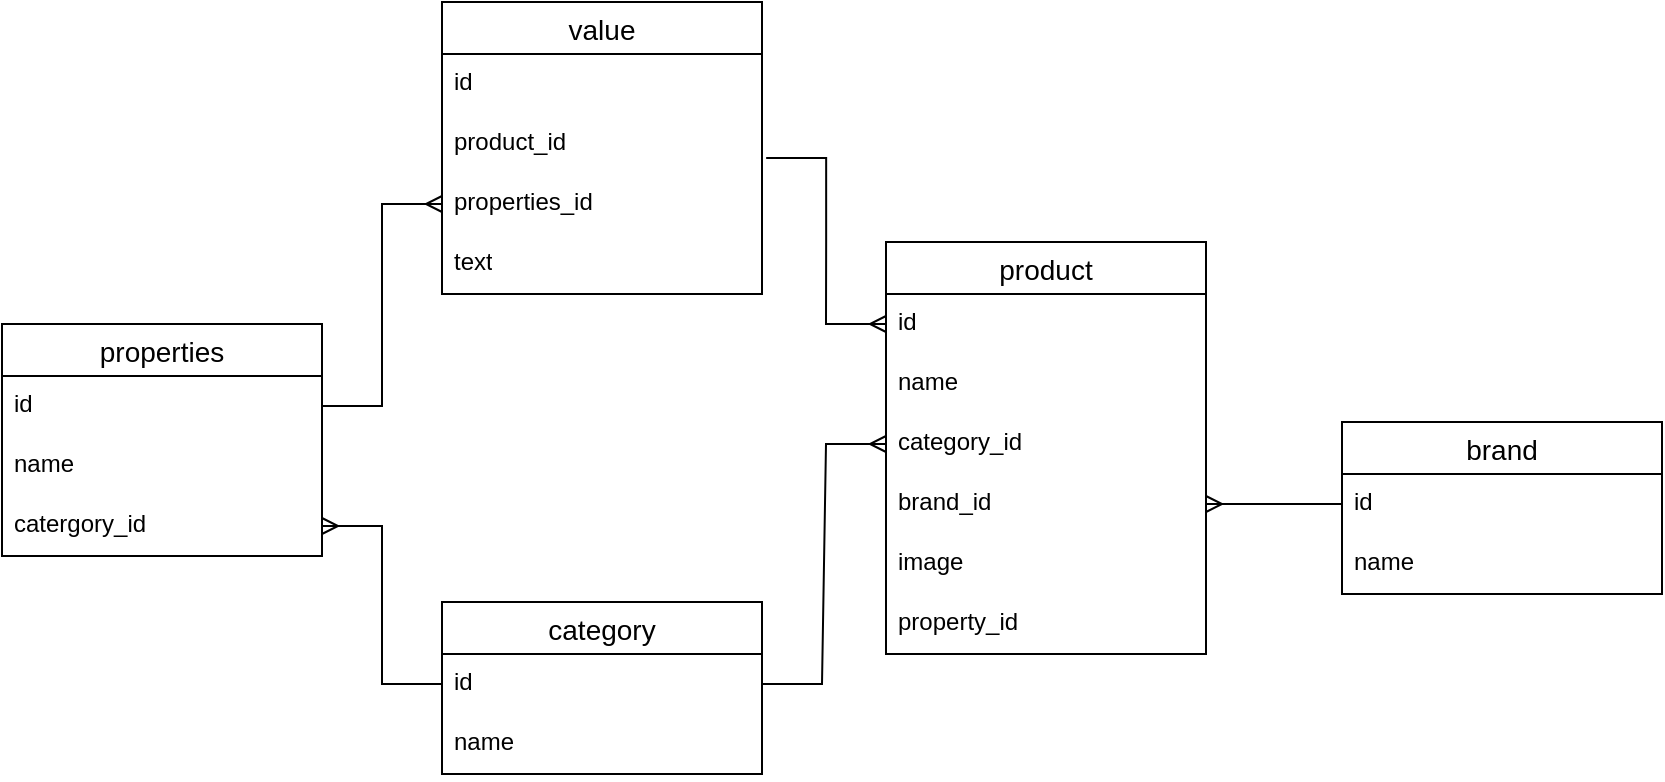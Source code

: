 <mxfile version="21.6.1" type="github">
  <diagram name="Страница 1" id="HL-aAaVnKxITwt3xPzuH">
    <mxGraphModel dx="2261" dy="827" grid="1" gridSize="10" guides="1" tooltips="1" connect="1" arrows="1" fold="1" page="1" pageScale="1" pageWidth="827" pageHeight="1169" math="0" shadow="0">
      <root>
        <mxCell id="0" />
        <mxCell id="1" parent="0" />
        <mxCell id="Q9KGipde5ENm3PDk6Z-R-1" value="category" style="swimlane;fontStyle=0;childLayout=stackLayout;horizontal=1;startSize=26;horizontalStack=0;resizeParent=1;resizeParentMax=0;resizeLast=0;collapsible=1;marginBottom=0;align=center;fontSize=14;" parent="1" vertex="1">
          <mxGeometry x="160" y="460" width="160" height="86" as="geometry" />
        </mxCell>
        <mxCell id="Q9KGipde5ENm3PDk6Z-R-2" value="id" style="text;strokeColor=none;fillColor=none;spacingLeft=4;spacingRight=4;overflow=hidden;rotatable=0;points=[[0,0.5],[1,0.5]];portConstraint=eastwest;fontSize=12;whiteSpace=wrap;html=1;" parent="Q9KGipde5ENm3PDk6Z-R-1" vertex="1">
          <mxGeometry y="26" width="160" height="30" as="geometry" />
        </mxCell>
        <mxCell id="Q9KGipde5ENm3PDk6Z-R-3" value="name" style="text;strokeColor=none;fillColor=none;spacingLeft=4;spacingRight=4;overflow=hidden;rotatable=0;points=[[0,0.5],[1,0.5]];portConstraint=eastwest;fontSize=12;whiteSpace=wrap;html=1;" parent="Q9KGipde5ENm3PDk6Z-R-1" vertex="1">
          <mxGeometry y="56" width="160" height="30" as="geometry" />
        </mxCell>
        <mxCell id="HvcPE76jBNMiAiTNhnHb-1" value="brand" style="swimlane;fontStyle=0;childLayout=stackLayout;horizontal=1;startSize=26;horizontalStack=0;resizeParent=1;resizeParentMax=0;resizeLast=0;collapsible=1;marginBottom=0;align=center;fontSize=14;" parent="1" vertex="1">
          <mxGeometry x="610" y="370" width="160" height="86" as="geometry" />
        </mxCell>
        <mxCell id="HvcPE76jBNMiAiTNhnHb-2" value="id" style="text;strokeColor=none;fillColor=none;spacingLeft=4;spacingRight=4;overflow=hidden;rotatable=0;points=[[0,0.5],[1,0.5]];portConstraint=eastwest;fontSize=12;whiteSpace=wrap;html=1;" parent="HvcPE76jBNMiAiTNhnHb-1" vertex="1">
          <mxGeometry y="26" width="160" height="30" as="geometry" />
        </mxCell>
        <mxCell id="HvcPE76jBNMiAiTNhnHb-3" value="name" style="text;strokeColor=none;fillColor=none;spacingLeft=4;spacingRight=4;overflow=hidden;rotatable=0;points=[[0,0.5],[1,0.5]];portConstraint=eastwest;fontSize=12;whiteSpace=wrap;html=1;" parent="HvcPE76jBNMiAiTNhnHb-1" vertex="1">
          <mxGeometry y="56" width="160" height="30" as="geometry" />
        </mxCell>
        <mxCell id="HvcPE76jBNMiAiTNhnHb-4" value="product" style="swimlane;fontStyle=0;childLayout=stackLayout;horizontal=1;startSize=26;horizontalStack=0;resizeParent=1;resizeParentMax=0;resizeLast=0;collapsible=1;marginBottom=0;align=center;fontSize=14;" parent="1" vertex="1">
          <mxGeometry x="382" y="280" width="160" height="206" as="geometry" />
        </mxCell>
        <mxCell id="HvcPE76jBNMiAiTNhnHb-5" value="id" style="text;strokeColor=none;fillColor=none;spacingLeft=4;spacingRight=4;overflow=hidden;rotatable=0;points=[[0,0.5],[1,0.5]];portConstraint=eastwest;fontSize=12;whiteSpace=wrap;html=1;" parent="HvcPE76jBNMiAiTNhnHb-4" vertex="1">
          <mxGeometry y="26" width="160" height="30" as="geometry" />
        </mxCell>
        <mxCell id="HvcPE76jBNMiAiTNhnHb-6" value="name" style="text;strokeColor=none;fillColor=none;spacingLeft=4;spacingRight=4;overflow=hidden;rotatable=0;points=[[0,0.5],[1,0.5]];portConstraint=eastwest;fontSize=12;whiteSpace=wrap;html=1;" parent="HvcPE76jBNMiAiTNhnHb-4" vertex="1">
          <mxGeometry y="56" width="160" height="30" as="geometry" />
        </mxCell>
        <mxCell id="ccriTdqRiZHfBFEoSvjd-1" value="category_id" style="text;strokeColor=none;fillColor=none;spacingLeft=4;spacingRight=4;overflow=hidden;rotatable=0;points=[[0,0.5],[1,0.5]];portConstraint=eastwest;fontSize=12;whiteSpace=wrap;html=1;" parent="HvcPE76jBNMiAiTNhnHb-4" vertex="1">
          <mxGeometry y="86" width="160" height="30" as="geometry" />
        </mxCell>
        <mxCell id="ccriTdqRiZHfBFEoSvjd-2" value="brand_id" style="text;strokeColor=none;fillColor=none;spacingLeft=4;spacingRight=4;overflow=hidden;rotatable=0;points=[[0,0.5],[1,0.5]];portConstraint=eastwest;fontSize=12;whiteSpace=wrap;html=1;" parent="HvcPE76jBNMiAiTNhnHb-4" vertex="1">
          <mxGeometry y="116" width="160" height="30" as="geometry" />
        </mxCell>
        <mxCell id="ccriTdqRiZHfBFEoSvjd-5" value="image" style="text;strokeColor=none;fillColor=none;spacingLeft=4;spacingRight=4;overflow=hidden;rotatable=0;points=[[0,0.5],[1,0.5]];portConstraint=eastwest;fontSize=12;whiteSpace=wrap;html=1;" parent="HvcPE76jBNMiAiTNhnHb-4" vertex="1">
          <mxGeometry y="146" width="160" height="30" as="geometry" />
        </mxCell>
        <mxCell id="eqXulxO7dNH56kUQ1X1c-15" value="property_id" style="text;strokeColor=none;fillColor=none;spacingLeft=4;spacingRight=4;overflow=hidden;rotatable=0;points=[[0,0.5],[1,0.5]];portConstraint=eastwest;fontSize=12;whiteSpace=wrap;html=1;" vertex="1" parent="HvcPE76jBNMiAiTNhnHb-4">
          <mxGeometry y="176" width="160" height="30" as="geometry" />
        </mxCell>
        <mxCell id="ccriTdqRiZHfBFEoSvjd-3" value="" style="edgeStyle=entityRelationEdgeStyle;fontSize=12;html=1;endArrow=ERmany;rounded=0;entryX=0;entryY=0.5;entryDx=0;entryDy=0;" parent="1" source="Q9KGipde5ENm3PDk6Z-R-2" target="ccriTdqRiZHfBFEoSvjd-1" edge="1">
          <mxGeometry width="100" height="100" relative="1" as="geometry">
            <mxPoint x="310" y="220" as="sourcePoint" />
            <mxPoint x="410" y="120" as="targetPoint" />
          </mxGeometry>
        </mxCell>
        <mxCell id="ccriTdqRiZHfBFEoSvjd-4" value="" style="edgeStyle=entityRelationEdgeStyle;fontSize=12;html=1;endArrow=ERmany;rounded=0;" parent="1" source="HvcPE76jBNMiAiTNhnHb-2" target="ccriTdqRiZHfBFEoSvjd-2" edge="1">
          <mxGeometry width="100" height="100" relative="1" as="geometry">
            <mxPoint x="470" y="370" as="sourcePoint" />
            <mxPoint x="570" y="270" as="targetPoint" />
          </mxGeometry>
        </mxCell>
        <mxCell id="ccriTdqRiZHfBFEoSvjd-6" value="properties" style="swimlane;fontStyle=0;childLayout=stackLayout;horizontal=1;startSize=26;horizontalStack=0;resizeParent=1;resizeParentMax=0;resizeLast=0;collapsible=1;marginBottom=0;align=center;fontSize=14;" parent="1" vertex="1">
          <mxGeometry x="-60" y="321" width="160" height="116" as="geometry" />
        </mxCell>
        <mxCell id="ccriTdqRiZHfBFEoSvjd-7" value="id" style="text;strokeColor=none;fillColor=none;spacingLeft=4;spacingRight=4;overflow=hidden;rotatable=0;points=[[0,0.5],[1,0.5]];portConstraint=eastwest;fontSize=12;whiteSpace=wrap;html=1;" parent="ccriTdqRiZHfBFEoSvjd-6" vertex="1">
          <mxGeometry y="26" width="160" height="30" as="geometry" />
        </mxCell>
        <mxCell id="ccriTdqRiZHfBFEoSvjd-8" value="name" style="text;strokeColor=none;fillColor=none;spacingLeft=4;spacingRight=4;overflow=hidden;rotatable=0;points=[[0,0.5],[1,0.5]];portConstraint=eastwest;fontSize=12;whiteSpace=wrap;html=1;" parent="ccriTdqRiZHfBFEoSvjd-6" vertex="1">
          <mxGeometry y="56" width="160" height="30" as="geometry" />
        </mxCell>
        <mxCell id="wIhJw7m2E7pvbSrYXd25-1" value="catergory_id" style="text;strokeColor=none;fillColor=none;spacingLeft=4;spacingRight=4;overflow=hidden;rotatable=0;points=[[0,0.5],[1,0.5]];portConstraint=eastwest;fontSize=12;whiteSpace=wrap;html=1;" parent="ccriTdqRiZHfBFEoSvjd-6" vertex="1">
          <mxGeometry y="86" width="160" height="30" as="geometry" />
        </mxCell>
        <mxCell id="eqXulxO7dNH56kUQ1X1c-1" value="value" style="swimlane;fontStyle=0;childLayout=stackLayout;horizontal=1;startSize=26;horizontalStack=0;resizeParent=1;resizeParentMax=0;resizeLast=0;collapsible=1;marginBottom=0;align=center;fontSize=14;" vertex="1" parent="1">
          <mxGeometry x="160" y="160" width="160" height="146" as="geometry" />
        </mxCell>
        <mxCell id="eqXulxO7dNH56kUQ1X1c-2" value="id" style="text;strokeColor=none;fillColor=none;spacingLeft=4;spacingRight=4;overflow=hidden;rotatable=0;points=[[0,0.5],[1,0.5]];portConstraint=eastwest;fontSize=12;whiteSpace=wrap;html=1;" vertex="1" parent="eqXulxO7dNH56kUQ1X1c-1">
          <mxGeometry y="26" width="160" height="30" as="geometry" />
        </mxCell>
        <mxCell id="eqXulxO7dNH56kUQ1X1c-3" value="product_id" style="text;strokeColor=none;fillColor=none;spacingLeft=4;spacingRight=4;overflow=hidden;rotatable=0;points=[[0,0.5],[1,0.5]];portConstraint=eastwest;fontSize=12;whiteSpace=wrap;html=1;" vertex="1" parent="eqXulxO7dNH56kUQ1X1c-1">
          <mxGeometry y="56" width="160" height="30" as="geometry" />
        </mxCell>
        <mxCell id="eqXulxO7dNH56kUQ1X1c-4" value="properties_id" style="text;strokeColor=none;fillColor=none;spacingLeft=4;spacingRight=4;overflow=hidden;rotatable=0;points=[[0,0.5],[1,0.5]];portConstraint=eastwest;fontSize=12;whiteSpace=wrap;html=1;" vertex="1" parent="eqXulxO7dNH56kUQ1X1c-1">
          <mxGeometry y="86" width="160" height="30" as="geometry" />
        </mxCell>
        <mxCell id="eqXulxO7dNH56kUQ1X1c-8" value="text" style="text;strokeColor=none;fillColor=none;spacingLeft=4;spacingRight=4;overflow=hidden;rotatable=0;points=[[0,0.5],[1,0.5]];portConstraint=eastwest;fontSize=12;whiteSpace=wrap;html=1;" vertex="1" parent="eqXulxO7dNH56kUQ1X1c-1">
          <mxGeometry y="116" width="160" height="30" as="geometry" />
        </mxCell>
        <mxCell id="eqXulxO7dNH56kUQ1X1c-6" value="" style="edgeStyle=entityRelationEdgeStyle;fontSize=12;html=1;endArrow=ERmany;rounded=0;entryX=1;entryY=0.5;entryDx=0;entryDy=0;" edge="1" parent="1" source="Q9KGipde5ENm3PDk6Z-R-2" target="wIhJw7m2E7pvbSrYXd25-1">
          <mxGeometry width="100" height="100" relative="1" as="geometry">
            <mxPoint x="360" y="560" as="sourcePoint" />
            <mxPoint x="460" y="460" as="targetPoint" />
          </mxGeometry>
        </mxCell>
        <mxCell id="eqXulxO7dNH56kUQ1X1c-12" value="" style="edgeStyle=entityRelationEdgeStyle;fontSize=12;html=1;endArrow=ERmany;rounded=0;exitX=1;exitY=0.5;exitDx=0;exitDy=0;entryX=0;entryY=0.5;entryDx=0;entryDy=0;" edge="1" parent="1" source="ccriTdqRiZHfBFEoSvjd-7" target="eqXulxO7dNH56kUQ1X1c-4">
          <mxGeometry width="100" height="100" relative="1" as="geometry">
            <mxPoint x="310" y="624" as="sourcePoint" />
            <mxPoint x="376" y="470" as="targetPoint" />
            <Array as="points">
              <mxPoint x="176" y="538" />
              <mxPoint x="-30" y="400" />
              <mxPoint x="-30" y="550" />
              <mxPoint x="516" y="679" />
            </Array>
          </mxGeometry>
        </mxCell>
        <mxCell id="eqXulxO7dNH56kUQ1X1c-13" value="" style="edgeStyle=entityRelationEdgeStyle;fontSize=12;html=1;endArrow=ERmany;rounded=0;exitX=1.013;exitY=0.733;exitDx=0;exitDy=0;exitPerimeter=0;entryX=0;entryY=0.5;entryDx=0;entryDy=0;" edge="1" parent="1" source="eqXulxO7dNH56kUQ1X1c-3" target="HvcPE76jBNMiAiTNhnHb-5">
          <mxGeometry width="100" height="100" relative="1" as="geometry">
            <mxPoint x="140" y="586" as="sourcePoint" />
            <mxPoint x="240" y="486" as="targetPoint" />
          </mxGeometry>
        </mxCell>
      </root>
    </mxGraphModel>
  </diagram>
</mxfile>
